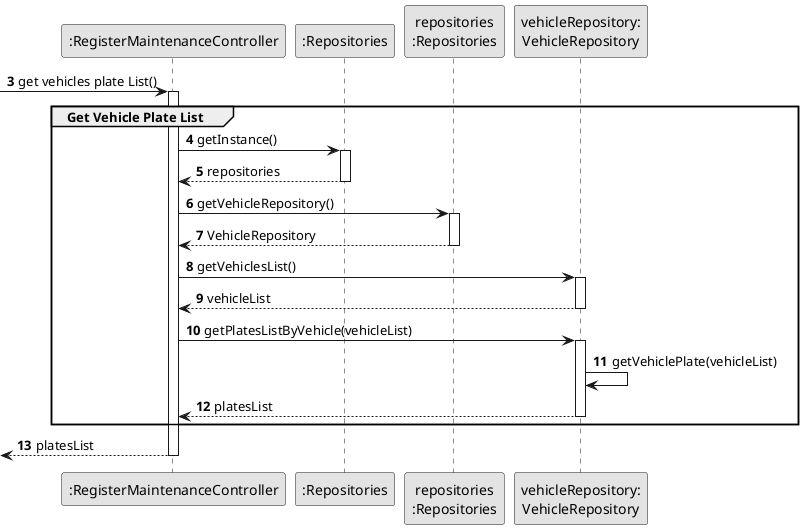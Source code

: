 @startuml
@startuml
skinparam monochrome true
skinparam packageStyle rectangle
skinparam shadowing false

autonumber 3


participant ":RegisterMaintenanceController" as CTRL
participant ":Repositories" as RepositorySingleton
participant "repositories\n:Repositories" as PLAT
participant "vehicleRepository:\nVehicleRepository" as VehicleRepository


        -> CTRL : get vehicles plate List()
        activate CTRL
            group Get Vehicle Plate List
            CTRL -> RepositorySingleton : getInstance()
                        activate RepositorySingleton

                            RepositorySingleton --> CTRL: repositories
                        deactivate RepositorySingleton

                        CTRL -> PLAT : getVehicleRepository()
                        activate PLAT

                            PLAT --> CTRL: VehicleRepository
                        deactivate PLAT

                        CTRL -> VehicleRepository : getVehiclesList()
                        activate VehicleRepository

                            VehicleRepository --> CTRL : vehicleList
                        deactivate VehicleRepository

                        CTRL -> VehicleRepository : getPlatesListByVehicle(vehicleList)
                        activate VehicleRepository

                        VehicleRepository -> VehicleRepository: getVehiclePlate(vehicleList)

                        VehicleRepository --> CTRL: platesList
                        deactivate VehicleRepository

            end
             <-- CTRL : platesList
            deactivate CTRL


@enduml